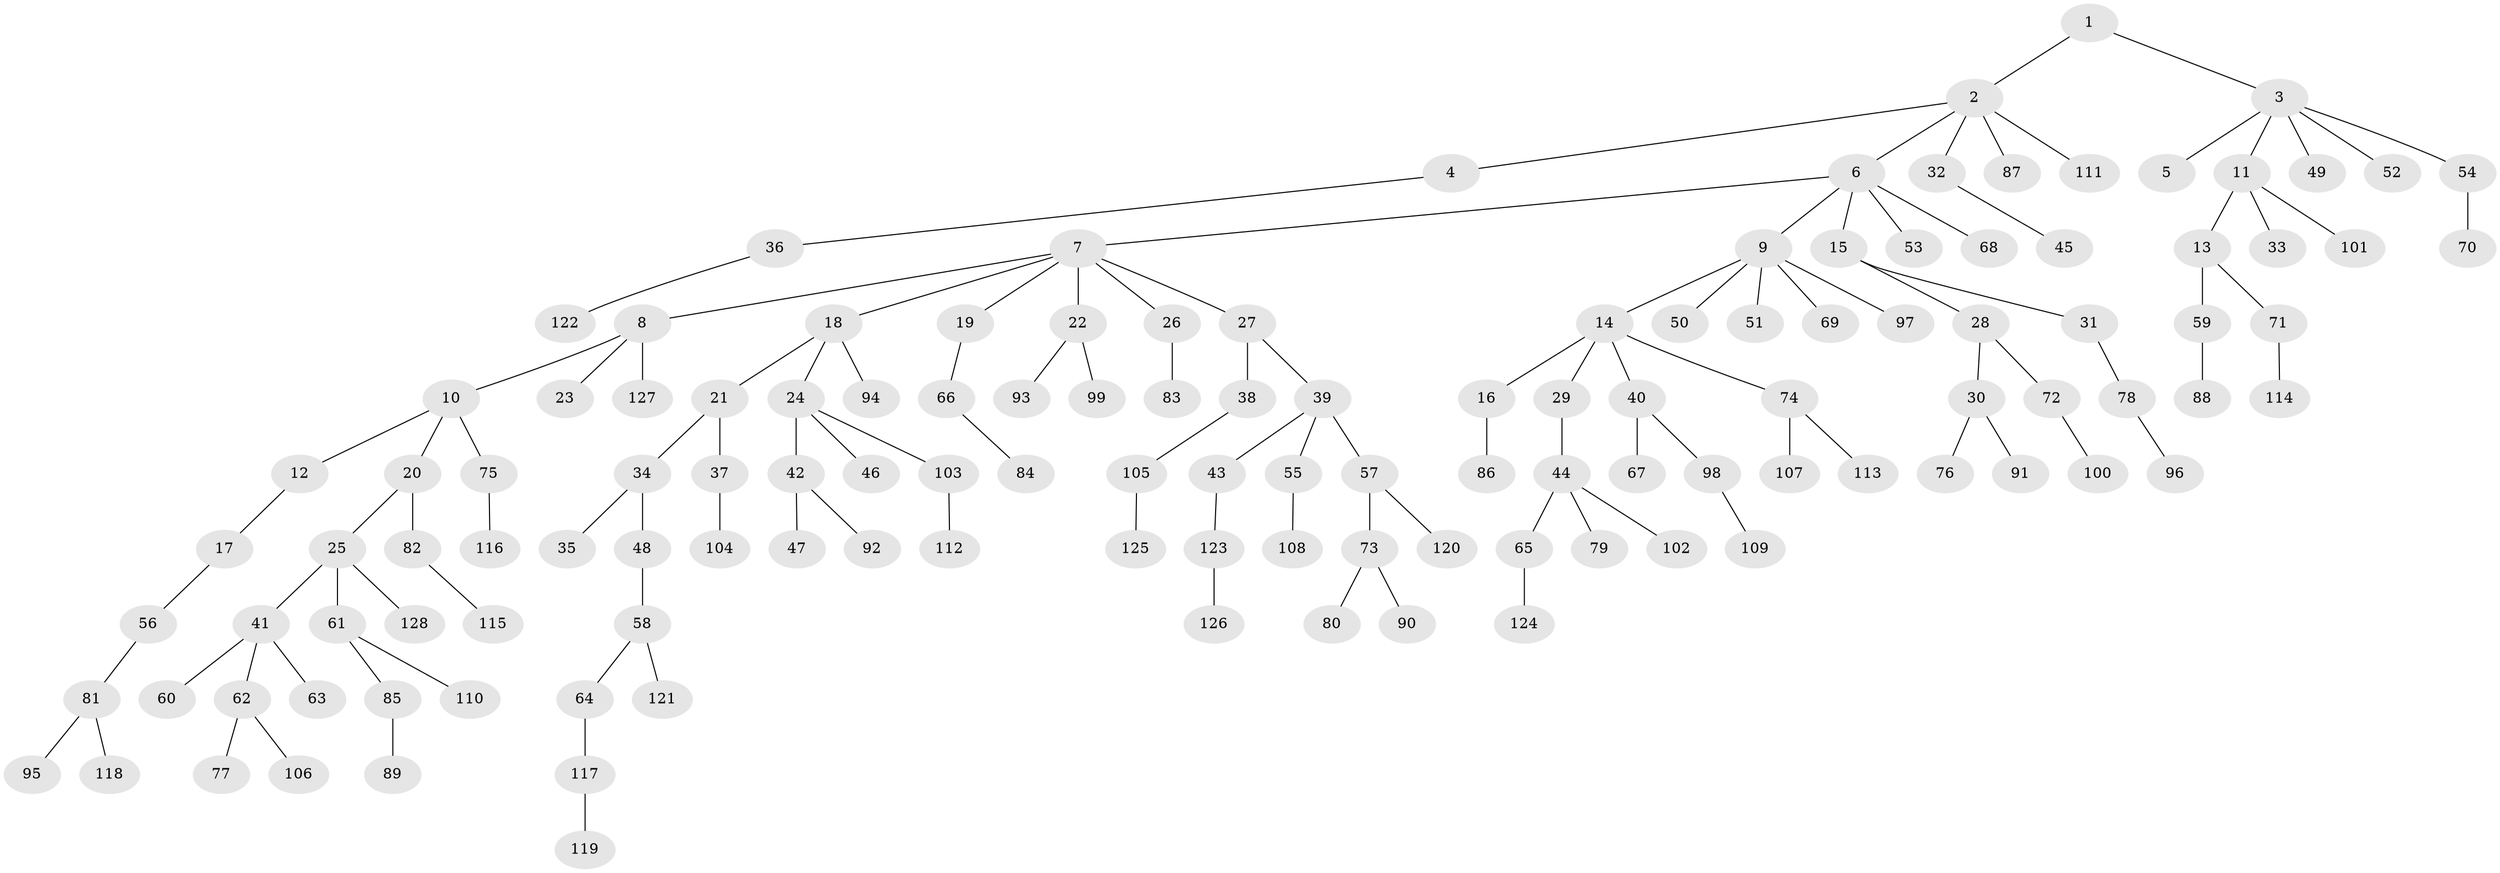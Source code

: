 // coarse degree distribution, {6: 0.011494252873563218, 5: 0.06896551724137931, 2: 0.1724137931034483, 1: 0.5977011494252874, 9: 0.022988505747126436, 3: 0.09195402298850575, 4: 0.034482758620689655}
// Generated by graph-tools (version 1.1) at 2025/52/02/27/25 19:52:13]
// undirected, 128 vertices, 127 edges
graph export_dot {
graph [start="1"]
  node [color=gray90,style=filled];
  1;
  2;
  3;
  4;
  5;
  6;
  7;
  8;
  9;
  10;
  11;
  12;
  13;
  14;
  15;
  16;
  17;
  18;
  19;
  20;
  21;
  22;
  23;
  24;
  25;
  26;
  27;
  28;
  29;
  30;
  31;
  32;
  33;
  34;
  35;
  36;
  37;
  38;
  39;
  40;
  41;
  42;
  43;
  44;
  45;
  46;
  47;
  48;
  49;
  50;
  51;
  52;
  53;
  54;
  55;
  56;
  57;
  58;
  59;
  60;
  61;
  62;
  63;
  64;
  65;
  66;
  67;
  68;
  69;
  70;
  71;
  72;
  73;
  74;
  75;
  76;
  77;
  78;
  79;
  80;
  81;
  82;
  83;
  84;
  85;
  86;
  87;
  88;
  89;
  90;
  91;
  92;
  93;
  94;
  95;
  96;
  97;
  98;
  99;
  100;
  101;
  102;
  103;
  104;
  105;
  106;
  107;
  108;
  109;
  110;
  111;
  112;
  113;
  114;
  115;
  116;
  117;
  118;
  119;
  120;
  121;
  122;
  123;
  124;
  125;
  126;
  127;
  128;
  1 -- 2;
  1 -- 3;
  2 -- 4;
  2 -- 6;
  2 -- 32;
  2 -- 87;
  2 -- 111;
  3 -- 5;
  3 -- 11;
  3 -- 49;
  3 -- 52;
  3 -- 54;
  4 -- 36;
  6 -- 7;
  6 -- 9;
  6 -- 15;
  6 -- 53;
  6 -- 68;
  7 -- 8;
  7 -- 18;
  7 -- 19;
  7 -- 22;
  7 -- 26;
  7 -- 27;
  8 -- 10;
  8 -- 23;
  8 -- 127;
  9 -- 14;
  9 -- 50;
  9 -- 51;
  9 -- 69;
  9 -- 97;
  10 -- 12;
  10 -- 20;
  10 -- 75;
  11 -- 13;
  11 -- 33;
  11 -- 101;
  12 -- 17;
  13 -- 59;
  13 -- 71;
  14 -- 16;
  14 -- 29;
  14 -- 40;
  14 -- 74;
  15 -- 28;
  15 -- 31;
  16 -- 86;
  17 -- 56;
  18 -- 21;
  18 -- 24;
  18 -- 94;
  19 -- 66;
  20 -- 25;
  20 -- 82;
  21 -- 34;
  21 -- 37;
  22 -- 93;
  22 -- 99;
  24 -- 42;
  24 -- 46;
  24 -- 103;
  25 -- 41;
  25 -- 61;
  25 -- 128;
  26 -- 83;
  27 -- 38;
  27 -- 39;
  28 -- 30;
  28 -- 72;
  29 -- 44;
  30 -- 76;
  30 -- 91;
  31 -- 78;
  32 -- 45;
  34 -- 35;
  34 -- 48;
  36 -- 122;
  37 -- 104;
  38 -- 105;
  39 -- 43;
  39 -- 55;
  39 -- 57;
  40 -- 67;
  40 -- 98;
  41 -- 60;
  41 -- 62;
  41 -- 63;
  42 -- 47;
  42 -- 92;
  43 -- 123;
  44 -- 65;
  44 -- 79;
  44 -- 102;
  48 -- 58;
  54 -- 70;
  55 -- 108;
  56 -- 81;
  57 -- 73;
  57 -- 120;
  58 -- 64;
  58 -- 121;
  59 -- 88;
  61 -- 85;
  61 -- 110;
  62 -- 77;
  62 -- 106;
  64 -- 117;
  65 -- 124;
  66 -- 84;
  71 -- 114;
  72 -- 100;
  73 -- 80;
  73 -- 90;
  74 -- 107;
  74 -- 113;
  75 -- 116;
  78 -- 96;
  81 -- 95;
  81 -- 118;
  82 -- 115;
  85 -- 89;
  98 -- 109;
  103 -- 112;
  105 -- 125;
  117 -- 119;
  123 -- 126;
}
